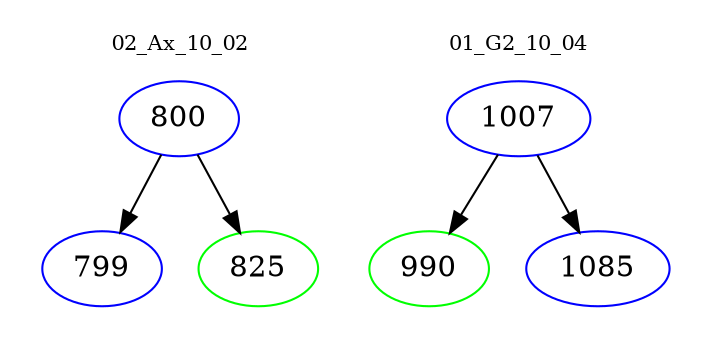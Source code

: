 digraph{
subgraph cluster_0 {
color = white
label = "02_Ax_10_02";
fontsize=10;
T0_800 [label="800", color="blue"]
T0_800 -> T0_799 [color="black"]
T0_799 [label="799", color="blue"]
T0_800 -> T0_825 [color="black"]
T0_825 [label="825", color="green"]
}
subgraph cluster_1 {
color = white
label = "01_G2_10_04";
fontsize=10;
T1_1007 [label="1007", color="blue"]
T1_1007 -> T1_990 [color="black"]
T1_990 [label="990", color="green"]
T1_1007 -> T1_1085 [color="black"]
T1_1085 [label="1085", color="blue"]
}
}

